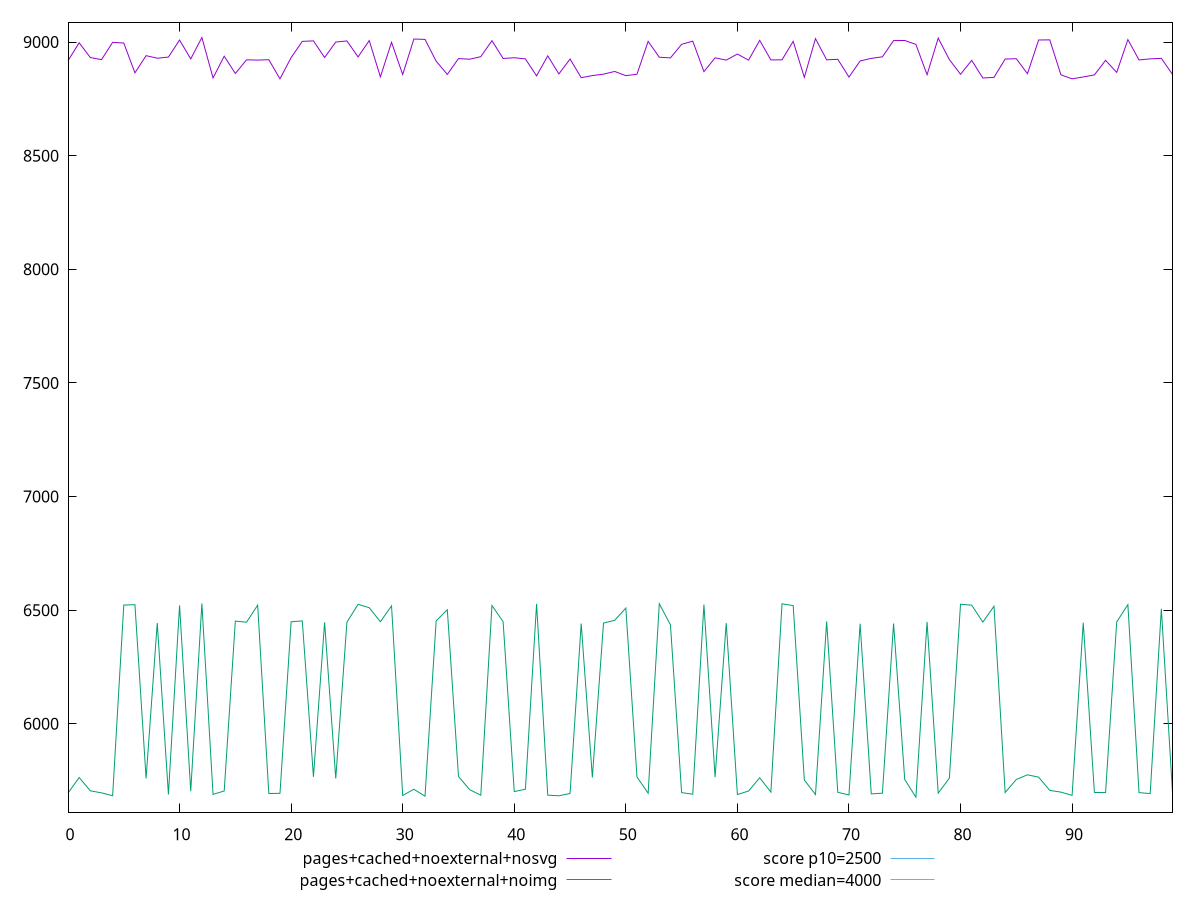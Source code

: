 reset

$pagesCachedNoexternalNosvg <<EOF
0 8917.91415
1 8996.594249999998
2 8931.899549999998
3 8922.3831
4 8998.537199999999
5 8995.566250000003
6 8864.372299999999
7 8940.096449999997
8 8928.7407
9 8933.867849999999
10 9008.735999999999
11 8925.6657
12 9019.975449999998
13 8842.000950000001
14 8937.686399999999
15 8861.461250000004
16 8921.592149999999
17 8920.596150000001
18 8922.167250000002
19 8837.979899999998
20 8931.673349999997
21 9002.90205
22 9005.14975
23 8931.756749999999
24 8999.92105
25 9004.852499999999
26 8934.541200000001
27 9006.523000000001
28 8846.764299999999
29 8998.697000000002
30 8856.9861
31 9013.16075
32 9011.631899999998
33 8915.691450000002
34 8857.466800000002
35 8927.100300000002
36 8924.3286
37 8935.609349999999
38 9006.066350000001
39 8927.622600000002
40 8930.976449999998
41 8925.720449999999
42 8851.168750000003
43 8939.151149999998
44 8859.72365
45 8925.184800000003
46 8843.150350000004
47 8852.38635
48 8858.6895
49 8870.50395
50 8852.134150000002
51 8858.2857
52 9002.9202
53 8933.112299999999
54 8930.19135
55 8989.944749999999
56 9003.940450000002
57 8869.92475
58 8930.373749999999
59 8920.432499999999
60 8947.168950000001
61 8920.261650000002
62 9007.2638
63 8921.289150000002
64 8921.771699999998
65 9003.049250000002
66 8844.725500000002
67 9014.857400000003
68 8921.748
69 8924.0124
70 8845.810749999999
71 8916.664200000001
72 8928.1374
73 8934.971850000002
74 9006.4424
75 9006.803000000002
76 8989.59
77 8856.1502
78 9017.14905
79 8922.7689
80 8858.063649999998
81 8919.190349999999
82 8841.7445
83 8844.49795
84 8925.124950000001
85 8926.558649999999
86 8860.763849999998
87 9008.949650000002
88 9009.534350000002
89 8855.703449999997
90 8838.102899999998
91 8846.337649999998
92 8855.37775
93 8919.395400000001
94 8866.3204
95 9010.641749999999
96 8921.09865
97 8925.988650000001
98 8928.31455
99 8857.3193
EOF

$pagesCachedNoexternalNoimg <<EOF
0 5695.322150000002
1 5763.812400000001
2 5705.3416499999985
3 5696.41525
4 5683.715350000002
5 6522.731600000001
6 6524.402699999999
7 5759.82855
8 6443.439
9 5689.0957
10 6521.4401
11 5703.388350000001
12 6529.4758
13 5689.599550000002
14 5704.638499999999
15 6452.148000000001
16 6447.160499999998
17 6522.121599999999
18 5693.4067
19 5694.376450000002
20 6449.185650000001
21 6452.972099999999
22 5766.883999999998
23 6446.452350000001
24 5759.7661
25 6447.168149999999
26 6525.8782999999985
27 6510.994599999999
28 6449.35665
29 6518.938499999998
30 5684.86325
31 5712.221149999999
32 5681.81025
33 6453.188849999999
34 6502.1713500000005
35 5768.583750000001
36 5710.400799999999
37 5686.044099999997
38 6520.6706
39 6449.86245
40 5701.857050000001
41 5712.451600000002
42 6528.133799999999
43 5686.1709500000015
44 5683.525749999999
45 5693.6418
46 6441.244200000003
47 5764.300199999998
48 6443.490450000001
49 6455.425799999999
50 6509.5612
51 5766.244400000001
52 5694.6326500000005
53 6528.40235
54 6435.6766499999985
55 5697.4555500000015
56 5690.4166
57 6524.935200000002
58 5765.50245
59 6443.390399999998
60 5689.001750000001
61 5704.475449999998
62 5762.883449999998
63 5699.5672
64 6528.1633999999995
65 6520.290400000002
66 5752.907499999998
67 5688.94095
68 6450.726749999998
69 5698.50045
70 5687.246299999997
71 6440.647200000001
72 5691.9050499999985
73 5694.950499999997
74 6441.40545
75 5754.906149999999
76 5677.471
77 6448.464300000001
78 5694.964049999999
79 5761.186500000002
80 6526.4304
81 6522.292600000001
82 6447.701099999998
83 6517.3694
84 5697.845699999999
85 5755.335349999999
86 5775.7737
87 5765.528050000001
88 5707.115099999998
89 5699.631900000001
90 5685.230700000001
91 6445.2099
92 5698.089649999999
93 5697.5896
94 6448.379550000001
95 6524.538300000001
96 5697.550900000001
97 5693.1104
98 6506.372699999999
99 5697.788500000001
EOF

set key outside below
set xrange [0:99]
set yrange [5610.620911:9086.825538999998]
set terminal svg size 640, 500 enhanced background rgb 'white'
set output "report_00007_2020-12-11T15:55:29.892Z/largest-contentful-paint/comparison/line/7_vs_8.svg"

plot $pagesCachedNoexternalNosvg title "pages+cached+noexternal+nosvg" with line, \
     $pagesCachedNoexternalNoimg title "pages+cached+noexternal+noimg" with line, \
     2500 title "score p10=2500", \
     4000 title "score median=4000"

reset
